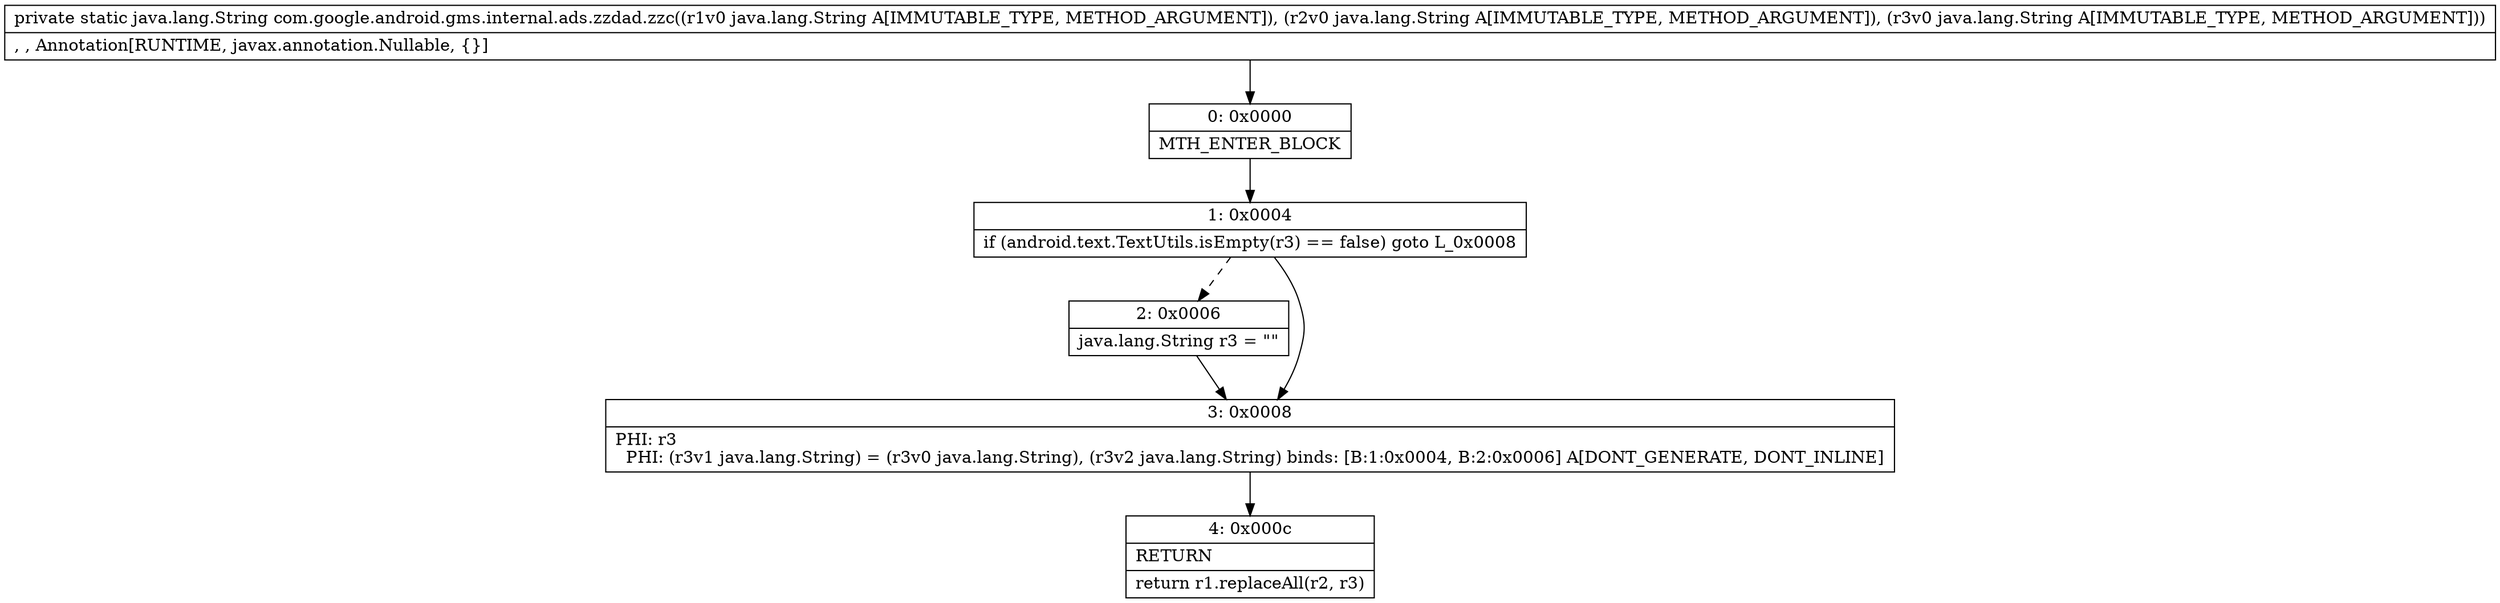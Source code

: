 digraph "CFG forcom.google.android.gms.internal.ads.zzdad.zzc(Ljava\/lang\/String;Ljava\/lang\/String;Ljava\/lang\/String;)Ljava\/lang\/String;" {
Node_0 [shape=record,label="{0\:\ 0x0000|MTH_ENTER_BLOCK\l}"];
Node_1 [shape=record,label="{1\:\ 0x0004|if (android.text.TextUtils.isEmpty(r3) == false) goto L_0x0008\l}"];
Node_2 [shape=record,label="{2\:\ 0x0006|java.lang.String r3 = \"\"\l}"];
Node_3 [shape=record,label="{3\:\ 0x0008|PHI: r3 \l  PHI: (r3v1 java.lang.String) = (r3v0 java.lang.String), (r3v2 java.lang.String) binds: [B:1:0x0004, B:2:0x0006] A[DONT_GENERATE, DONT_INLINE]\l}"];
Node_4 [shape=record,label="{4\:\ 0x000c|RETURN\l|return r1.replaceAll(r2, r3)\l}"];
MethodNode[shape=record,label="{private static java.lang.String com.google.android.gms.internal.ads.zzdad.zzc((r1v0 java.lang.String A[IMMUTABLE_TYPE, METHOD_ARGUMENT]), (r2v0 java.lang.String A[IMMUTABLE_TYPE, METHOD_ARGUMENT]), (r3v0 java.lang.String A[IMMUTABLE_TYPE, METHOD_ARGUMENT]))  | , , Annotation[RUNTIME, javax.annotation.Nullable, \{\}]\l}"];
MethodNode -> Node_0;
Node_0 -> Node_1;
Node_1 -> Node_2[style=dashed];
Node_1 -> Node_3;
Node_2 -> Node_3;
Node_3 -> Node_4;
}

